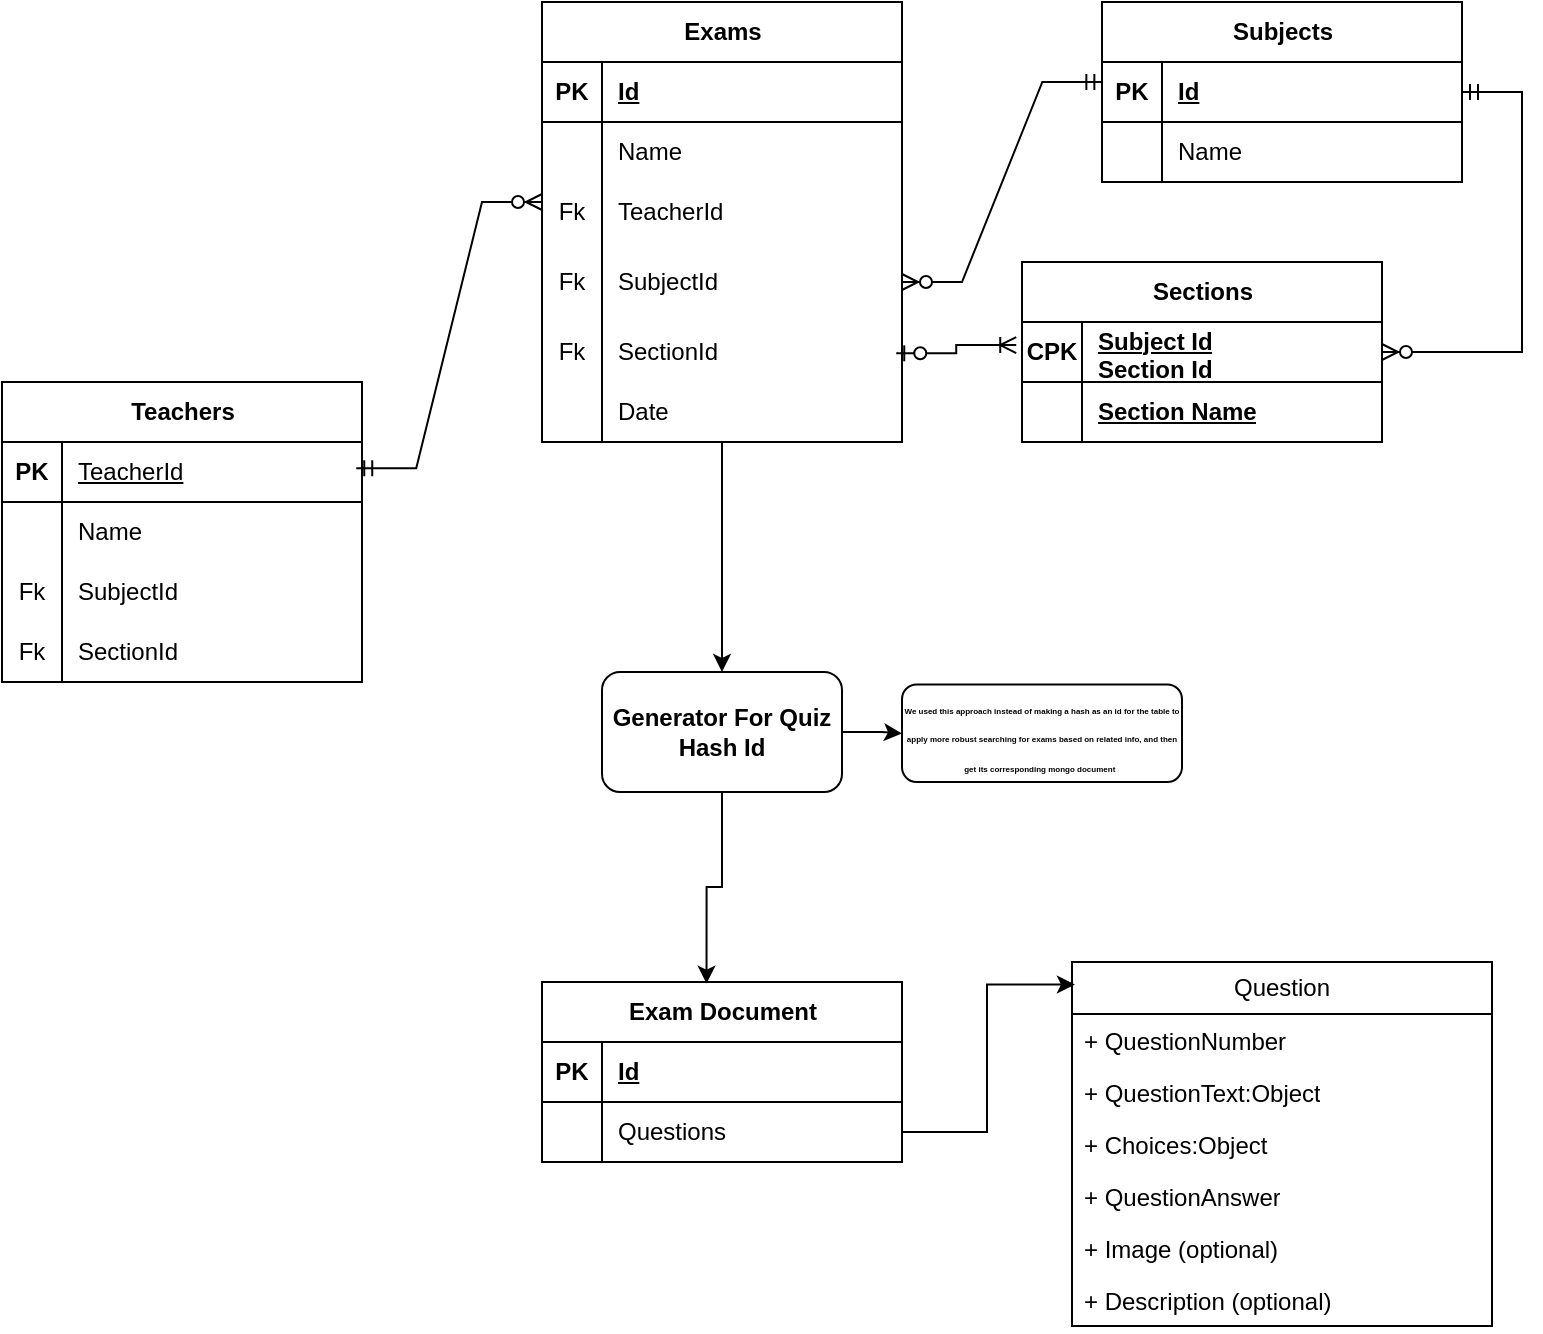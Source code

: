 <mxfile version="26.0.16">
  <diagram name="Page-1" id="9PcjCFAgaJ-0J0S84rDD">
    <mxGraphModel dx="2037" dy="770" grid="1" gridSize="10" guides="1" tooltips="1" connect="1" arrows="1" fold="1" page="1" pageScale="1" pageWidth="850" pageHeight="1100" math="0" shadow="0">
      <root>
        <mxCell id="0" />
        <mxCell id="1" parent="0" />
        <mxCell id="DlvjnwzjOHbel0P8uhhb-117" value="" style="edgeStyle=orthogonalEdgeStyle;rounded=0;orthogonalLoop=1;jettySize=auto;html=1;" parent="1" source="DlvjnwzjOHbel0P8uhhb-18" target="DlvjnwzjOHbel0P8uhhb-116" edge="1">
          <mxGeometry relative="1" as="geometry" />
        </mxCell>
        <mxCell id="DlvjnwzjOHbel0P8uhhb-62" value="Teachers" style="shape=table;startSize=30;container=1;collapsible=1;childLayout=tableLayout;fixedRows=1;rowLines=0;fontStyle=1;align=center;resizeLast=1;html=1;" parent="1" vertex="1">
          <mxGeometry x="-60" y="550" width="180" height="150" as="geometry" />
        </mxCell>
        <mxCell id="DlvjnwzjOHbel0P8uhhb-63" value="" style="shape=tableRow;horizontal=0;startSize=0;swimlaneHead=0;swimlaneBody=0;fillColor=none;collapsible=0;dropTarget=0;points=[[0,0.5],[1,0.5]];portConstraint=eastwest;top=0;left=0;right=0;bottom=1;" parent="DlvjnwzjOHbel0P8uhhb-62" vertex="1">
          <mxGeometry y="30" width="180" height="30" as="geometry" />
        </mxCell>
        <mxCell id="DlvjnwzjOHbel0P8uhhb-64" value="PK" style="shape=partialRectangle;connectable=0;fillColor=none;top=0;left=0;bottom=0;right=0;fontStyle=1;overflow=hidden;whiteSpace=wrap;html=1;" parent="DlvjnwzjOHbel0P8uhhb-63" vertex="1">
          <mxGeometry width="30" height="30" as="geometry">
            <mxRectangle width="30" height="30" as="alternateBounds" />
          </mxGeometry>
        </mxCell>
        <mxCell id="DlvjnwzjOHbel0P8uhhb-65" value="&lt;span style=&quot;font-weight: 400;&quot;&gt;TeacherId&lt;/span&gt;" style="shape=partialRectangle;connectable=0;fillColor=none;top=0;left=0;bottom=0;right=0;align=left;spacingLeft=6;fontStyle=5;overflow=hidden;whiteSpace=wrap;html=1;" parent="DlvjnwzjOHbel0P8uhhb-63" vertex="1">
          <mxGeometry x="30" width="150" height="30" as="geometry">
            <mxRectangle width="150" height="30" as="alternateBounds" />
          </mxGeometry>
        </mxCell>
        <mxCell id="DlvjnwzjOHbel0P8uhhb-66" value="" style="shape=tableRow;horizontal=0;startSize=0;swimlaneHead=0;swimlaneBody=0;fillColor=none;collapsible=0;dropTarget=0;points=[[0,0.5],[1,0.5]];portConstraint=eastwest;top=0;left=0;right=0;bottom=0;" parent="DlvjnwzjOHbel0P8uhhb-62" vertex="1">
          <mxGeometry y="60" width="180" height="30" as="geometry" />
        </mxCell>
        <mxCell id="DlvjnwzjOHbel0P8uhhb-67" value="" style="shape=partialRectangle;connectable=0;fillColor=none;top=0;left=0;bottom=0;right=0;editable=1;overflow=hidden;whiteSpace=wrap;html=1;" parent="DlvjnwzjOHbel0P8uhhb-66" vertex="1">
          <mxGeometry width="30" height="30" as="geometry">
            <mxRectangle width="30" height="30" as="alternateBounds" />
          </mxGeometry>
        </mxCell>
        <mxCell id="DlvjnwzjOHbel0P8uhhb-68" value="Name" style="shape=partialRectangle;connectable=0;fillColor=none;top=0;left=0;bottom=0;right=0;align=left;spacingLeft=6;overflow=hidden;whiteSpace=wrap;html=1;" parent="DlvjnwzjOHbel0P8uhhb-66" vertex="1">
          <mxGeometry x="30" width="150" height="30" as="geometry">
            <mxRectangle width="150" height="30" as="alternateBounds" />
          </mxGeometry>
        </mxCell>
        <mxCell id="DlvjnwzjOHbel0P8uhhb-72" value="" style="shape=tableRow;horizontal=0;startSize=0;swimlaneHead=0;swimlaneBody=0;fillColor=none;collapsible=0;dropTarget=0;points=[[0,0.5],[1,0.5]];portConstraint=eastwest;top=0;left=0;right=0;bottom=0;" parent="DlvjnwzjOHbel0P8uhhb-62" vertex="1">
          <mxGeometry y="90" width="180" height="30" as="geometry" />
        </mxCell>
        <mxCell id="DlvjnwzjOHbel0P8uhhb-73" value="Fk" style="shape=partialRectangle;connectable=0;fillColor=none;top=0;left=0;bottom=0;right=0;editable=1;overflow=hidden;whiteSpace=wrap;html=1;" parent="DlvjnwzjOHbel0P8uhhb-72" vertex="1">
          <mxGeometry width="30" height="30" as="geometry">
            <mxRectangle width="30" height="30" as="alternateBounds" />
          </mxGeometry>
        </mxCell>
        <mxCell id="DlvjnwzjOHbel0P8uhhb-74" value="SubjectId" style="shape=partialRectangle;connectable=0;fillColor=none;top=0;left=0;bottom=0;right=0;align=left;spacingLeft=6;overflow=hidden;whiteSpace=wrap;html=1;" parent="DlvjnwzjOHbel0P8uhhb-72" vertex="1">
          <mxGeometry x="30" width="150" height="30" as="geometry">
            <mxRectangle width="150" height="30" as="alternateBounds" />
          </mxGeometry>
        </mxCell>
        <mxCell id="DlvjnwzjOHbel0P8uhhb-75" style="shape=tableRow;horizontal=0;startSize=0;swimlaneHead=0;swimlaneBody=0;fillColor=none;collapsible=0;dropTarget=0;points=[[0,0.5],[1,0.5]];portConstraint=eastwest;top=0;left=0;right=0;bottom=0;" parent="DlvjnwzjOHbel0P8uhhb-62" vertex="1">
          <mxGeometry y="120" width="180" height="30" as="geometry" />
        </mxCell>
        <mxCell id="DlvjnwzjOHbel0P8uhhb-76" value="Fk" style="shape=partialRectangle;connectable=0;fillColor=none;top=0;left=0;bottom=0;right=0;editable=1;overflow=hidden;whiteSpace=wrap;html=1;" parent="DlvjnwzjOHbel0P8uhhb-75" vertex="1">
          <mxGeometry width="30" height="30" as="geometry">
            <mxRectangle width="30" height="30" as="alternateBounds" />
          </mxGeometry>
        </mxCell>
        <mxCell id="DlvjnwzjOHbel0P8uhhb-77" value="SectionId" style="shape=partialRectangle;connectable=0;fillColor=none;top=0;left=0;bottom=0;right=0;align=left;spacingLeft=6;overflow=hidden;whiteSpace=wrap;html=1;" parent="DlvjnwzjOHbel0P8uhhb-75" vertex="1">
          <mxGeometry x="30" width="150" height="30" as="geometry">
            <mxRectangle width="150" height="30" as="alternateBounds" />
          </mxGeometry>
        </mxCell>
        <mxCell id="DlvjnwzjOHbel0P8uhhb-78" value="" style="edgeStyle=entityRelationEdgeStyle;fontSize=12;html=1;endArrow=ERzeroToMany;startArrow=ERmandOne;rounded=0;exitX=0.984;exitY=0.439;exitDx=0;exitDy=0;exitPerimeter=0;" parent="1" source="DlvjnwzjOHbel0P8uhhb-63" edge="1">
          <mxGeometry width="100" height="100" relative="1" as="geometry">
            <mxPoint x="110" y="560" as="sourcePoint" />
            <mxPoint x="210" y="460" as="targetPoint" />
          </mxGeometry>
        </mxCell>
        <mxCell id="DlvjnwzjOHbel0P8uhhb-83" value="Subjects" style="shape=table;startSize=30;container=1;collapsible=1;childLayout=tableLayout;fixedRows=1;rowLines=0;fontStyle=1;align=center;resizeLast=1;html=1;" parent="1" vertex="1">
          <mxGeometry x="490" y="360" width="180" height="90" as="geometry" />
        </mxCell>
        <mxCell id="DlvjnwzjOHbel0P8uhhb-84" value="" style="shape=tableRow;horizontal=0;startSize=0;swimlaneHead=0;swimlaneBody=0;fillColor=none;collapsible=0;dropTarget=0;points=[[0,0.5],[1,0.5]];portConstraint=eastwest;top=0;left=0;right=0;bottom=1;" parent="DlvjnwzjOHbel0P8uhhb-83" vertex="1">
          <mxGeometry y="30" width="180" height="30" as="geometry" />
        </mxCell>
        <mxCell id="DlvjnwzjOHbel0P8uhhb-85" value="PK" style="shape=partialRectangle;connectable=0;fillColor=none;top=0;left=0;bottom=0;right=0;fontStyle=1;overflow=hidden;whiteSpace=wrap;html=1;" parent="DlvjnwzjOHbel0P8uhhb-84" vertex="1">
          <mxGeometry width="30" height="30" as="geometry">
            <mxRectangle width="30" height="30" as="alternateBounds" />
          </mxGeometry>
        </mxCell>
        <mxCell id="DlvjnwzjOHbel0P8uhhb-86" value="Id" style="shape=partialRectangle;connectable=0;fillColor=none;top=0;left=0;bottom=0;right=0;align=left;spacingLeft=6;fontStyle=5;overflow=hidden;whiteSpace=wrap;html=1;" parent="DlvjnwzjOHbel0P8uhhb-84" vertex="1">
          <mxGeometry x="30" width="150" height="30" as="geometry">
            <mxRectangle width="150" height="30" as="alternateBounds" />
          </mxGeometry>
        </mxCell>
        <mxCell id="DlvjnwzjOHbel0P8uhhb-87" value="" style="shape=tableRow;horizontal=0;startSize=0;swimlaneHead=0;swimlaneBody=0;fillColor=none;collapsible=0;dropTarget=0;points=[[0,0.5],[1,0.5]];portConstraint=eastwest;top=0;left=0;right=0;bottom=0;" parent="DlvjnwzjOHbel0P8uhhb-83" vertex="1">
          <mxGeometry y="60" width="180" height="30" as="geometry" />
        </mxCell>
        <mxCell id="DlvjnwzjOHbel0P8uhhb-88" value="" style="shape=partialRectangle;connectable=0;fillColor=none;top=0;left=0;bottom=0;right=0;editable=1;overflow=hidden;whiteSpace=wrap;html=1;" parent="DlvjnwzjOHbel0P8uhhb-87" vertex="1">
          <mxGeometry width="30" height="30" as="geometry">
            <mxRectangle width="30" height="30" as="alternateBounds" />
          </mxGeometry>
        </mxCell>
        <mxCell id="DlvjnwzjOHbel0P8uhhb-89" value="Name" style="shape=partialRectangle;connectable=0;fillColor=none;top=0;left=0;bottom=0;right=0;align=left;spacingLeft=6;overflow=hidden;whiteSpace=wrap;html=1;" parent="DlvjnwzjOHbel0P8uhhb-87" vertex="1">
          <mxGeometry x="30" width="150" height="30" as="geometry">
            <mxRectangle width="150" height="30" as="alternateBounds" />
          </mxGeometry>
        </mxCell>
        <mxCell id="DlvjnwzjOHbel0P8uhhb-103" value="" style="edgeStyle=entityRelationEdgeStyle;fontSize=12;html=1;endArrow=ERzeroToMany;startArrow=ERmandOne;rounded=0;exitX=0.001;exitY=0.333;exitDx=0;exitDy=0;exitPerimeter=0;entryX=1;entryY=0.5;entryDx=0;entryDy=0;" parent="1" source="DlvjnwzjOHbel0P8uhhb-84" target="DlvjnwzjOHbel0P8uhhb-28" edge="1">
          <mxGeometry width="100" height="100" relative="1" as="geometry">
            <mxPoint x="440" y="653" as="sourcePoint" />
            <mxPoint x="533" y="520" as="targetPoint" />
          </mxGeometry>
        </mxCell>
        <mxCell id="DlvjnwzjOHbel0P8uhhb-104" value="Sections" style="shape=table;startSize=30;container=1;collapsible=1;childLayout=tableLayout;fixedRows=1;rowLines=0;fontStyle=1;align=center;resizeLast=1;html=1;" parent="1" vertex="1">
          <mxGeometry x="450" y="490" width="180" height="90" as="geometry" />
        </mxCell>
        <mxCell id="DlvjnwzjOHbel0P8uhhb-105" value="" style="shape=tableRow;horizontal=0;startSize=0;swimlaneHead=0;swimlaneBody=0;fillColor=none;collapsible=0;dropTarget=0;points=[[0,0.5],[1,0.5]];portConstraint=eastwest;top=0;left=0;right=0;bottom=1;" parent="DlvjnwzjOHbel0P8uhhb-104" vertex="1">
          <mxGeometry y="30" width="180" height="30" as="geometry" />
        </mxCell>
        <mxCell id="DlvjnwzjOHbel0P8uhhb-106" value="CPK" style="shape=partialRectangle;connectable=0;fillColor=none;top=0;left=0;bottom=0;right=0;fontStyle=1;overflow=hidden;whiteSpace=wrap;html=1;" parent="DlvjnwzjOHbel0P8uhhb-105" vertex="1">
          <mxGeometry width="30" height="30" as="geometry">
            <mxRectangle width="30" height="30" as="alternateBounds" />
          </mxGeometry>
        </mxCell>
        <mxCell id="DlvjnwzjOHbel0P8uhhb-107" value="Subject Id&lt;div&gt;Section Id&lt;/div&gt;" style="shape=partialRectangle;connectable=0;fillColor=none;top=0;left=0;bottom=0;right=0;align=left;spacingLeft=6;fontStyle=5;overflow=hidden;whiteSpace=wrap;html=1;" parent="DlvjnwzjOHbel0P8uhhb-105" vertex="1">
          <mxGeometry x="30" width="150" height="30" as="geometry">
            <mxRectangle width="150" height="30" as="alternateBounds" />
          </mxGeometry>
        </mxCell>
        <mxCell id="DlvjnwzjOHbel0P8uhhb-111" value="" style="shape=tableRow;horizontal=0;startSize=0;swimlaneHead=0;swimlaneBody=0;fillColor=none;collapsible=0;dropTarget=0;points=[[0,0.5],[1,0.5]];portConstraint=eastwest;top=0;left=0;right=0;bottom=1;" parent="DlvjnwzjOHbel0P8uhhb-104" vertex="1">
          <mxGeometry y="60" width="180" height="30" as="geometry" />
        </mxCell>
        <mxCell id="DlvjnwzjOHbel0P8uhhb-112" value="" style="shape=partialRectangle;connectable=0;fillColor=none;top=0;left=0;bottom=0;right=0;fontStyle=1;overflow=hidden;whiteSpace=wrap;html=1;" parent="DlvjnwzjOHbel0P8uhhb-111" vertex="1">
          <mxGeometry width="30" height="30" as="geometry">
            <mxRectangle width="30" height="30" as="alternateBounds" />
          </mxGeometry>
        </mxCell>
        <mxCell id="DlvjnwzjOHbel0P8uhhb-113" value="Section Name" style="shape=partialRectangle;connectable=0;fillColor=none;top=0;left=0;bottom=0;right=0;align=left;spacingLeft=6;fontStyle=5;overflow=hidden;whiteSpace=wrap;html=1;" parent="DlvjnwzjOHbel0P8uhhb-111" vertex="1">
          <mxGeometry x="30" width="150" height="30" as="geometry">
            <mxRectangle width="150" height="30" as="alternateBounds" />
          </mxGeometry>
        </mxCell>
        <mxCell id="DlvjnwzjOHbel0P8uhhb-114" value="" style="edgeStyle=entityRelationEdgeStyle;fontSize=12;html=1;endArrow=ERoneToMany;startArrow=ERzeroToOne;rounded=0;entryX=-0.016;entryY=0.384;entryDx=0;entryDy=0;entryPerimeter=0;exitX=0.984;exitY=0.522;exitDx=0;exitDy=0;exitPerimeter=0;" parent="1" source="DlvjnwzjOHbel0P8uhhb-58" target="DlvjnwzjOHbel0P8uhhb-105" edge="1">
          <mxGeometry width="100" height="100" relative="1" as="geometry">
            <mxPoint x="300" y="650" as="sourcePoint" />
            <mxPoint x="400" y="550" as="targetPoint" />
          </mxGeometry>
        </mxCell>
        <mxCell id="DlvjnwzjOHbel0P8uhhb-115" value="" style="edgeStyle=entityRelationEdgeStyle;fontSize=12;html=1;endArrow=ERzeroToMany;startArrow=ERmandOne;rounded=0;entryX=1;entryY=0.5;entryDx=0;entryDy=0;" parent="1" source="DlvjnwzjOHbel0P8uhhb-84" target="DlvjnwzjOHbel0P8uhhb-104" edge="1">
          <mxGeometry width="100" height="100" relative="1" as="geometry">
            <mxPoint x="750.0" y="460" as="sourcePoint" />
            <mxPoint x="750" y="549.74" as="targetPoint" />
            <Array as="points">
              <mxPoint x="833.24" y="431.74" />
              <mxPoint x="753.24" y="391.74" />
            </Array>
          </mxGeometry>
        </mxCell>
        <mxCell id="DlvjnwzjOHbel0P8uhhb-119" value="" style="edgeStyle=orthogonalEdgeStyle;rounded=0;orthogonalLoop=1;jettySize=auto;html=1;" parent="1" source="DlvjnwzjOHbel0P8uhhb-116" target="DlvjnwzjOHbel0P8uhhb-118" edge="1">
          <mxGeometry relative="1" as="geometry" />
        </mxCell>
        <mxCell id="DlvjnwzjOHbel0P8uhhb-116" value="Generator For Quiz Hash Id" style="rounded=1;whiteSpace=wrap;html=1;startSize=30;fontStyle=1;" parent="1" vertex="1">
          <mxGeometry x="240" y="695" width="120" height="60" as="geometry" />
        </mxCell>
        <mxCell id="DlvjnwzjOHbel0P8uhhb-118" value="&lt;font style=&quot;font-size: 4px;&quot;&gt;We used this approach instead of making a hash as an id for the table to apply more robust searching for exams based on related info, and then get its corresponding mongo document&lt;span style=&quot;background-color: initial;&quot;&gt;&amp;nbsp;&amp;nbsp;&lt;/span&gt;&lt;/font&gt;" style="whiteSpace=wrap;html=1;rounded=1;startSize=30;fontStyle=1;" parent="1" vertex="1">
          <mxGeometry x="390" y="701.25" width="140" height="48.75" as="geometry" />
        </mxCell>
        <mxCell id="DlvjnwzjOHbel0P8uhhb-122" value="Exam Document" style="shape=table;startSize=30;container=1;collapsible=1;childLayout=tableLayout;fixedRows=1;rowLines=0;fontStyle=1;align=center;resizeLast=1;html=1;" parent="1" vertex="1">
          <mxGeometry x="210" y="850" width="180" height="90" as="geometry" />
        </mxCell>
        <mxCell id="DlvjnwzjOHbel0P8uhhb-123" value="" style="shape=tableRow;horizontal=0;startSize=0;swimlaneHead=0;swimlaneBody=0;fillColor=none;collapsible=0;dropTarget=0;points=[[0,0.5],[1,0.5]];portConstraint=eastwest;top=0;left=0;right=0;bottom=1;" parent="DlvjnwzjOHbel0P8uhhb-122" vertex="1">
          <mxGeometry y="30" width="180" height="30" as="geometry" />
        </mxCell>
        <mxCell id="DlvjnwzjOHbel0P8uhhb-124" value="PK" style="shape=partialRectangle;connectable=0;fillColor=none;top=0;left=0;bottom=0;right=0;fontStyle=1;overflow=hidden;whiteSpace=wrap;html=1;" parent="DlvjnwzjOHbel0P8uhhb-123" vertex="1">
          <mxGeometry width="30" height="30" as="geometry">
            <mxRectangle width="30" height="30" as="alternateBounds" />
          </mxGeometry>
        </mxCell>
        <mxCell id="DlvjnwzjOHbel0P8uhhb-125" value="Id" style="shape=partialRectangle;connectable=0;fillColor=none;top=0;left=0;bottom=0;right=0;align=left;spacingLeft=6;fontStyle=5;overflow=hidden;whiteSpace=wrap;html=1;" parent="DlvjnwzjOHbel0P8uhhb-123" vertex="1">
          <mxGeometry x="30" width="150" height="30" as="geometry">
            <mxRectangle width="150" height="30" as="alternateBounds" />
          </mxGeometry>
        </mxCell>
        <mxCell id="DlvjnwzjOHbel0P8uhhb-126" value="" style="shape=tableRow;horizontal=0;startSize=0;swimlaneHead=0;swimlaneBody=0;fillColor=none;collapsible=0;dropTarget=0;points=[[0,0.5],[1,0.5]];portConstraint=eastwest;top=0;left=0;right=0;bottom=0;" parent="DlvjnwzjOHbel0P8uhhb-122" vertex="1">
          <mxGeometry y="60" width="180" height="30" as="geometry" />
        </mxCell>
        <mxCell id="DlvjnwzjOHbel0P8uhhb-127" value="" style="shape=partialRectangle;connectable=0;fillColor=none;top=0;left=0;bottom=0;right=0;editable=1;overflow=hidden;whiteSpace=wrap;html=1;" parent="DlvjnwzjOHbel0P8uhhb-126" vertex="1">
          <mxGeometry width="30" height="30" as="geometry">
            <mxRectangle width="30" height="30" as="alternateBounds" />
          </mxGeometry>
        </mxCell>
        <mxCell id="DlvjnwzjOHbel0P8uhhb-128" value="Questions" style="shape=partialRectangle;connectable=0;fillColor=none;top=0;left=0;bottom=0;right=0;align=left;spacingLeft=6;overflow=hidden;whiteSpace=wrap;html=1;" parent="DlvjnwzjOHbel0P8uhhb-126" vertex="1">
          <mxGeometry x="30" width="150" height="30" as="geometry">
            <mxRectangle width="150" height="30" as="alternateBounds" />
          </mxGeometry>
        </mxCell>
        <mxCell id="DlvjnwzjOHbel0P8uhhb-129" style="edgeStyle=orthogonalEdgeStyle;rounded=0;orthogonalLoop=1;jettySize=auto;html=1;entryX=0.457;entryY=0.009;entryDx=0;entryDy=0;entryPerimeter=0;" parent="1" source="DlvjnwzjOHbel0P8uhhb-116" target="DlvjnwzjOHbel0P8uhhb-122" edge="1">
          <mxGeometry relative="1" as="geometry" />
        </mxCell>
        <mxCell id="DlvjnwzjOHbel0P8uhhb-130" style="edgeStyle=orthogonalEdgeStyle;rounded=0;orthogonalLoop=1;jettySize=auto;html=1;entryX=0.007;entryY=0.062;entryDx=0;entryDy=0;entryPerimeter=0;" parent="1" source="DlvjnwzjOHbel0P8uhhb-126" target="DlvjnwzjOHbel0P8uhhb-135" edge="1">
          <mxGeometry relative="1" as="geometry">
            <mxPoint x="470.0" y="905" as="targetPoint" />
          </mxGeometry>
        </mxCell>
        <mxCell id="DlvjnwzjOHbel0P8uhhb-135" value="Question" style="swimlane;fontStyle=0;childLayout=stackLayout;horizontal=1;startSize=26;fillColor=none;horizontalStack=0;resizeParent=1;resizeParentMax=0;resizeLast=0;collapsible=1;marginBottom=0;whiteSpace=wrap;html=1;" parent="1" vertex="1">
          <mxGeometry x="475" y="840" width="210" height="182" as="geometry" />
        </mxCell>
        <mxCell id="DlvjnwzjOHbel0P8uhhb-136" value="+ QuestionNumber" style="text;strokeColor=none;fillColor=none;align=left;verticalAlign=top;spacingLeft=4;spacingRight=4;overflow=hidden;rotatable=0;points=[[0,0.5],[1,0.5]];portConstraint=eastwest;whiteSpace=wrap;html=1;" parent="DlvjnwzjOHbel0P8uhhb-135" vertex="1">
          <mxGeometry y="26" width="210" height="26" as="geometry" />
        </mxCell>
        <mxCell id="mMmZYiYifTRz3mIYD7GB-30" value="+ QuestionText:Object" style="text;strokeColor=none;fillColor=none;align=left;verticalAlign=top;spacingLeft=4;spacingRight=4;overflow=hidden;rotatable=0;points=[[0,0.5],[1,0.5]];portConstraint=eastwest;whiteSpace=wrap;html=1;" vertex="1" parent="DlvjnwzjOHbel0P8uhhb-135">
          <mxGeometry y="52" width="210" height="26" as="geometry" />
        </mxCell>
        <mxCell id="DlvjnwzjOHbel0P8uhhb-137" value="+ Choices:Object" style="text;strokeColor=none;fillColor=none;align=left;verticalAlign=top;spacingLeft=4;spacingRight=4;overflow=hidden;rotatable=0;points=[[0,0.5],[1,0.5]];portConstraint=eastwest;whiteSpace=wrap;html=1;" parent="DlvjnwzjOHbel0P8uhhb-135" vertex="1">
          <mxGeometry y="78" width="210" height="26" as="geometry" />
        </mxCell>
        <mxCell id="DlvjnwzjOHbel0P8uhhb-138" value="+ QuestionAnswer" style="text;strokeColor=none;fillColor=none;align=left;verticalAlign=top;spacingLeft=4;spacingRight=4;overflow=hidden;rotatable=0;points=[[0,0.5],[1,0.5]];portConstraint=eastwest;whiteSpace=wrap;html=1;" parent="DlvjnwzjOHbel0P8uhhb-135" vertex="1">
          <mxGeometry y="104" width="210" height="26" as="geometry" />
        </mxCell>
        <mxCell id="DlvjnwzjOHbel0P8uhhb-139" value="+ Image (optional)" style="text;strokeColor=none;fillColor=none;align=left;verticalAlign=top;spacingLeft=4;spacingRight=4;overflow=hidden;rotatable=0;points=[[0,0.5],[1,0.5]];portConstraint=eastwest;whiteSpace=wrap;html=1;" parent="DlvjnwzjOHbel0P8uhhb-135" vertex="1">
          <mxGeometry y="130" width="210" height="26" as="geometry" />
        </mxCell>
        <mxCell id="DlvjnwzjOHbel0P8uhhb-140" value="+ Description (optional)" style="text;strokeColor=none;fillColor=none;align=left;verticalAlign=top;spacingLeft=4;spacingRight=4;overflow=hidden;rotatable=0;points=[[0,0.5],[1,0.5]];portConstraint=eastwest;whiteSpace=wrap;html=1;" parent="DlvjnwzjOHbel0P8uhhb-135" vertex="1">
          <mxGeometry y="156" width="210" height="26" as="geometry" />
        </mxCell>
        <mxCell id="DlvjnwzjOHbel0P8uhhb-18" value="Exams" style="shape=table;startSize=30;container=1;collapsible=1;childLayout=tableLayout;fixedRows=1;rowLines=0;fontStyle=1;align=center;resizeLast=1;html=1;movable=1;resizable=1;rotatable=1;deletable=1;editable=1;locked=0;connectable=1;" parent="1" vertex="1">
          <mxGeometry x="210" y="360" width="180" height="220" as="geometry" />
        </mxCell>
        <mxCell id="DlvjnwzjOHbel0P8uhhb-19" value="" style="shape=tableRow;horizontal=0;startSize=0;swimlaneHead=0;swimlaneBody=0;fillColor=none;collapsible=0;dropTarget=0;points=[[0,0.5],[1,0.5]];portConstraint=eastwest;top=0;left=0;right=0;bottom=1;" parent="DlvjnwzjOHbel0P8uhhb-18" vertex="1">
          <mxGeometry y="30" width="180" height="30" as="geometry" />
        </mxCell>
        <mxCell id="DlvjnwzjOHbel0P8uhhb-20" value="PK" style="shape=partialRectangle;connectable=0;fillColor=none;top=0;left=0;bottom=0;right=0;fontStyle=1;overflow=hidden;whiteSpace=wrap;html=1;" parent="DlvjnwzjOHbel0P8uhhb-19" vertex="1">
          <mxGeometry width="30" height="30" as="geometry">
            <mxRectangle width="30" height="30" as="alternateBounds" />
          </mxGeometry>
        </mxCell>
        <mxCell id="DlvjnwzjOHbel0P8uhhb-21" value="Id" style="shape=partialRectangle;connectable=0;fillColor=none;top=0;left=0;bottom=0;right=0;align=left;spacingLeft=6;fontStyle=5;overflow=hidden;whiteSpace=wrap;html=1;" parent="DlvjnwzjOHbel0P8uhhb-19" vertex="1">
          <mxGeometry x="30" width="150" height="30" as="geometry">
            <mxRectangle width="150" height="30" as="alternateBounds" />
          </mxGeometry>
        </mxCell>
        <mxCell id="DlvjnwzjOHbel0P8uhhb-22" value="" style="shape=tableRow;horizontal=0;startSize=0;swimlaneHead=0;swimlaneBody=0;fillColor=none;collapsible=0;dropTarget=0;points=[[0,0.5],[1,0.5]];portConstraint=eastwest;top=0;left=0;right=0;bottom=0;" parent="DlvjnwzjOHbel0P8uhhb-18" vertex="1">
          <mxGeometry y="60" width="180" height="30" as="geometry" />
        </mxCell>
        <mxCell id="DlvjnwzjOHbel0P8uhhb-23" value="" style="shape=partialRectangle;connectable=0;fillColor=none;top=0;left=0;bottom=0;right=0;editable=1;overflow=hidden;whiteSpace=wrap;html=1;" parent="DlvjnwzjOHbel0P8uhhb-22" vertex="1">
          <mxGeometry width="30" height="30" as="geometry">
            <mxRectangle width="30" height="30" as="alternateBounds" />
          </mxGeometry>
        </mxCell>
        <mxCell id="DlvjnwzjOHbel0P8uhhb-24" value="Name" style="shape=partialRectangle;connectable=0;fillColor=none;top=0;left=0;bottom=0;right=0;align=left;spacingLeft=6;overflow=hidden;whiteSpace=wrap;html=1;" parent="DlvjnwzjOHbel0P8uhhb-22" vertex="1">
          <mxGeometry x="30" width="150" height="30" as="geometry">
            <mxRectangle width="150" height="30" as="alternateBounds" />
          </mxGeometry>
        </mxCell>
        <mxCell id="DlvjnwzjOHbel0P8uhhb-25" value="" style="shape=tableRow;horizontal=0;startSize=0;swimlaneHead=0;swimlaneBody=0;fillColor=none;collapsible=0;dropTarget=0;points=[[0,0.5],[1,0.5]];portConstraint=eastwest;top=0;left=0;right=0;bottom=0;" parent="DlvjnwzjOHbel0P8uhhb-18" vertex="1">
          <mxGeometry y="90" width="180" height="30" as="geometry" />
        </mxCell>
        <mxCell id="DlvjnwzjOHbel0P8uhhb-26" value="Fk" style="shape=partialRectangle;connectable=0;fillColor=none;top=0;left=0;bottom=0;right=0;editable=1;overflow=hidden;whiteSpace=wrap;html=1;" parent="DlvjnwzjOHbel0P8uhhb-25" vertex="1">
          <mxGeometry width="30" height="30" as="geometry">
            <mxRectangle width="30" height="30" as="alternateBounds" />
          </mxGeometry>
        </mxCell>
        <mxCell id="DlvjnwzjOHbel0P8uhhb-27" value="TeacherId" style="shape=partialRectangle;connectable=0;fillColor=none;top=0;left=0;bottom=0;right=0;align=left;spacingLeft=6;overflow=hidden;whiteSpace=wrap;html=1;" parent="DlvjnwzjOHbel0P8uhhb-25" vertex="1">
          <mxGeometry x="30" width="150" height="30" as="geometry">
            <mxRectangle width="150" height="30" as="alternateBounds" />
          </mxGeometry>
        </mxCell>
        <mxCell id="DlvjnwzjOHbel0P8uhhb-28" value="" style="shape=tableRow;horizontal=0;startSize=0;swimlaneHead=0;swimlaneBody=0;fillColor=none;collapsible=0;dropTarget=0;points=[[0,0.5],[1,0.5]];portConstraint=eastwest;top=0;left=0;right=0;bottom=0;" parent="DlvjnwzjOHbel0P8uhhb-18" vertex="1">
          <mxGeometry y="120" width="180" height="40" as="geometry" />
        </mxCell>
        <mxCell id="DlvjnwzjOHbel0P8uhhb-29" value="Fk" style="shape=partialRectangle;connectable=0;fillColor=none;top=0;left=0;bottom=0;right=0;editable=1;overflow=hidden;whiteSpace=wrap;html=1;" parent="DlvjnwzjOHbel0P8uhhb-28" vertex="1">
          <mxGeometry width="30" height="40" as="geometry">
            <mxRectangle width="30" height="40" as="alternateBounds" />
          </mxGeometry>
        </mxCell>
        <mxCell id="DlvjnwzjOHbel0P8uhhb-30" value="SubjectId" style="shape=partialRectangle;connectable=0;fillColor=none;top=0;left=0;bottom=0;right=0;align=left;spacingLeft=6;overflow=hidden;whiteSpace=wrap;html=1;" parent="DlvjnwzjOHbel0P8uhhb-28" vertex="1">
          <mxGeometry x="30" width="150" height="40" as="geometry">
            <mxRectangle width="150" height="40" as="alternateBounds" />
          </mxGeometry>
        </mxCell>
        <mxCell id="DlvjnwzjOHbel0P8uhhb-58" style="shape=tableRow;horizontal=0;startSize=0;swimlaneHead=0;swimlaneBody=0;fillColor=none;collapsible=0;dropTarget=0;points=[[0,0.5],[1,0.5]];portConstraint=eastwest;top=0;left=0;right=0;bottom=0;" parent="DlvjnwzjOHbel0P8uhhb-18" vertex="1">
          <mxGeometry y="160" width="180" height="30" as="geometry" />
        </mxCell>
        <mxCell id="DlvjnwzjOHbel0P8uhhb-59" value="Fk" style="shape=partialRectangle;connectable=0;fillColor=none;top=0;left=0;bottom=0;right=0;editable=1;overflow=hidden;whiteSpace=wrap;html=1;" parent="DlvjnwzjOHbel0P8uhhb-58" vertex="1">
          <mxGeometry width="30" height="30" as="geometry">
            <mxRectangle width="30" height="30" as="alternateBounds" />
          </mxGeometry>
        </mxCell>
        <mxCell id="DlvjnwzjOHbel0P8uhhb-60" value="SectionId" style="shape=partialRectangle;connectable=0;fillColor=none;top=0;left=0;bottom=0;right=0;align=left;spacingLeft=6;overflow=hidden;whiteSpace=wrap;html=1;" parent="DlvjnwzjOHbel0P8uhhb-58" vertex="1">
          <mxGeometry x="30" width="150" height="30" as="geometry">
            <mxRectangle width="150" height="30" as="alternateBounds" />
          </mxGeometry>
        </mxCell>
        <mxCell id="mMmZYiYifTRz3mIYD7GB-24" style="shape=tableRow;horizontal=0;startSize=0;swimlaneHead=0;swimlaneBody=0;fillColor=none;collapsible=0;dropTarget=0;points=[[0,0.5],[1,0.5]];portConstraint=eastwest;top=0;left=0;right=0;bottom=0;" vertex="1" parent="DlvjnwzjOHbel0P8uhhb-18">
          <mxGeometry y="190" width="180" height="30" as="geometry" />
        </mxCell>
        <mxCell id="mMmZYiYifTRz3mIYD7GB-25" style="shape=partialRectangle;connectable=0;fillColor=none;top=0;left=0;bottom=0;right=0;editable=1;overflow=hidden;whiteSpace=wrap;html=1;" vertex="1" parent="mMmZYiYifTRz3mIYD7GB-24">
          <mxGeometry width="30" height="30" as="geometry">
            <mxRectangle width="30" height="30" as="alternateBounds" />
          </mxGeometry>
        </mxCell>
        <mxCell id="mMmZYiYifTRz3mIYD7GB-26" value="Date" style="shape=partialRectangle;connectable=0;fillColor=none;top=0;left=0;bottom=0;right=0;align=left;spacingLeft=6;overflow=hidden;whiteSpace=wrap;html=1;" vertex="1" parent="mMmZYiYifTRz3mIYD7GB-24">
          <mxGeometry x="30" width="150" height="30" as="geometry">
            <mxRectangle width="150" height="30" as="alternateBounds" />
          </mxGeometry>
        </mxCell>
      </root>
    </mxGraphModel>
  </diagram>
</mxfile>
